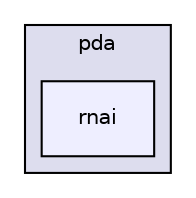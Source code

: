 digraph "java/broad/pda/rnai" {
  compound=true
  node [ fontsize="10", fontname="Helvetica"];
  edge [ labelfontsize="10", labelfontname="Helvetica"];
  subgraph clusterdir_8530d4a580cb4d50cf384308e0640be3 {
    graph [ bgcolor="#ddddee", pencolor="black", label="pda" fontname="Helvetica", fontsize="10", URL="dir_8530d4a580cb4d50cf384308e0640be3.html"]
  dir_87328bac70ff1185a0780a61cc18c00d [shape=box, label="rnai", style="filled", fillcolor="#eeeeff", pencolor="black", URL="dir_87328bac70ff1185a0780a61cc18c00d.html"];
  }
}
